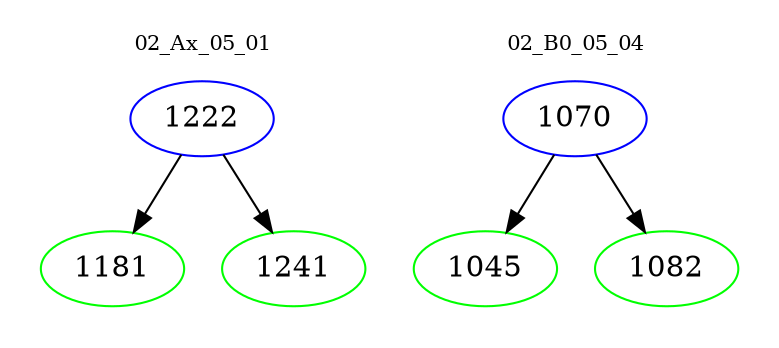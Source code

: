 digraph{
subgraph cluster_0 {
color = white
label = "02_Ax_05_01";
fontsize=10;
T0_1222 [label="1222", color="blue"]
T0_1222 -> T0_1181 [color="black"]
T0_1181 [label="1181", color="green"]
T0_1222 -> T0_1241 [color="black"]
T0_1241 [label="1241", color="green"]
}
subgraph cluster_1 {
color = white
label = "02_B0_05_04";
fontsize=10;
T1_1070 [label="1070", color="blue"]
T1_1070 -> T1_1045 [color="black"]
T1_1045 [label="1045", color="green"]
T1_1070 -> T1_1082 [color="black"]
T1_1082 [label="1082", color="green"]
}
}
